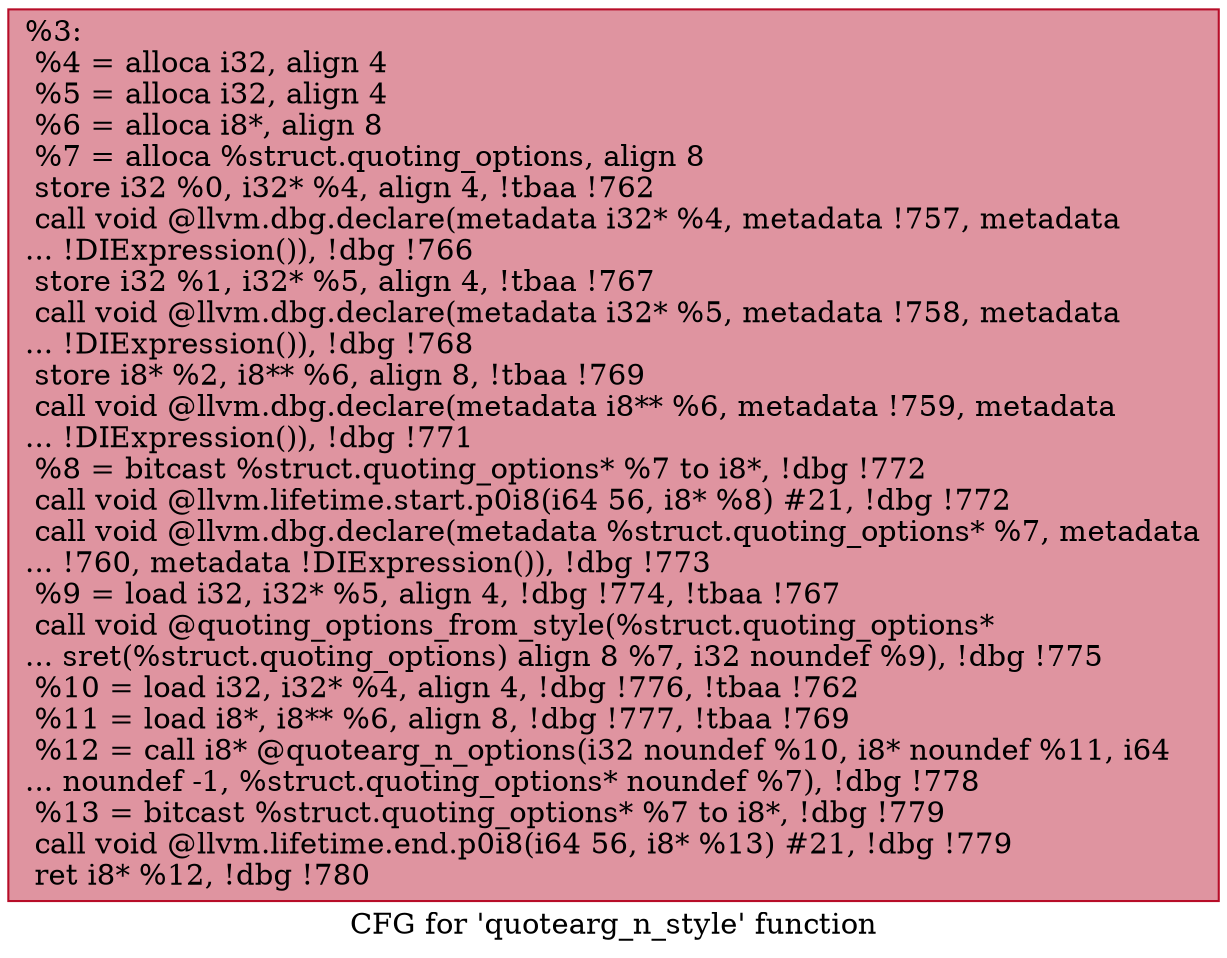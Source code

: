 digraph "CFG for 'quotearg_n_style' function" {
	label="CFG for 'quotearg_n_style' function";

	Node0x889db0 [shape=record,color="#b70d28ff", style=filled, fillcolor="#b70d2870",label="{%3:\l  %4 = alloca i32, align 4\l  %5 = alloca i32, align 4\l  %6 = alloca i8*, align 8\l  %7 = alloca %struct.quoting_options, align 8\l  store i32 %0, i32* %4, align 4, !tbaa !762\l  call void @llvm.dbg.declare(metadata i32* %4, metadata !757, metadata\l... !DIExpression()), !dbg !766\l  store i32 %1, i32* %5, align 4, !tbaa !767\l  call void @llvm.dbg.declare(metadata i32* %5, metadata !758, metadata\l... !DIExpression()), !dbg !768\l  store i8* %2, i8** %6, align 8, !tbaa !769\l  call void @llvm.dbg.declare(metadata i8** %6, metadata !759, metadata\l... !DIExpression()), !dbg !771\l  %8 = bitcast %struct.quoting_options* %7 to i8*, !dbg !772\l  call void @llvm.lifetime.start.p0i8(i64 56, i8* %8) #21, !dbg !772\l  call void @llvm.dbg.declare(metadata %struct.quoting_options* %7, metadata\l... !760, metadata !DIExpression()), !dbg !773\l  %9 = load i32, i32* %5, align 4, !dbg !774, !tbaa !767\l  call void @quoting_options_from_style(%struct.quoting_options*\l... sret(%struct.quoting_options) align 8 %7, i32 noundef %9), !dbg !775\l  %10 = load i32, i32* %4, align 4, !dbg !776, !tbaa !762\l  %11 = load i8*, i8** %6, align 8, !dbg !777, !tbaa !769\l  %12 = call i8* @quotearg_n_options(i32 noundef %10, i8* noundef %11, i64\l... noundef -1, %struct.quoting_options* noundef %7), !dbg !778\l  %13 = bitcast %struct.quoting_options* %7 to i8*, !dbg !779\l  call void @llvm.lifetime.end.p0i8(i64 56, i8* %13) #21, !dbg !779\l  ret i8* %12, !dbg !780\l}"];
}
